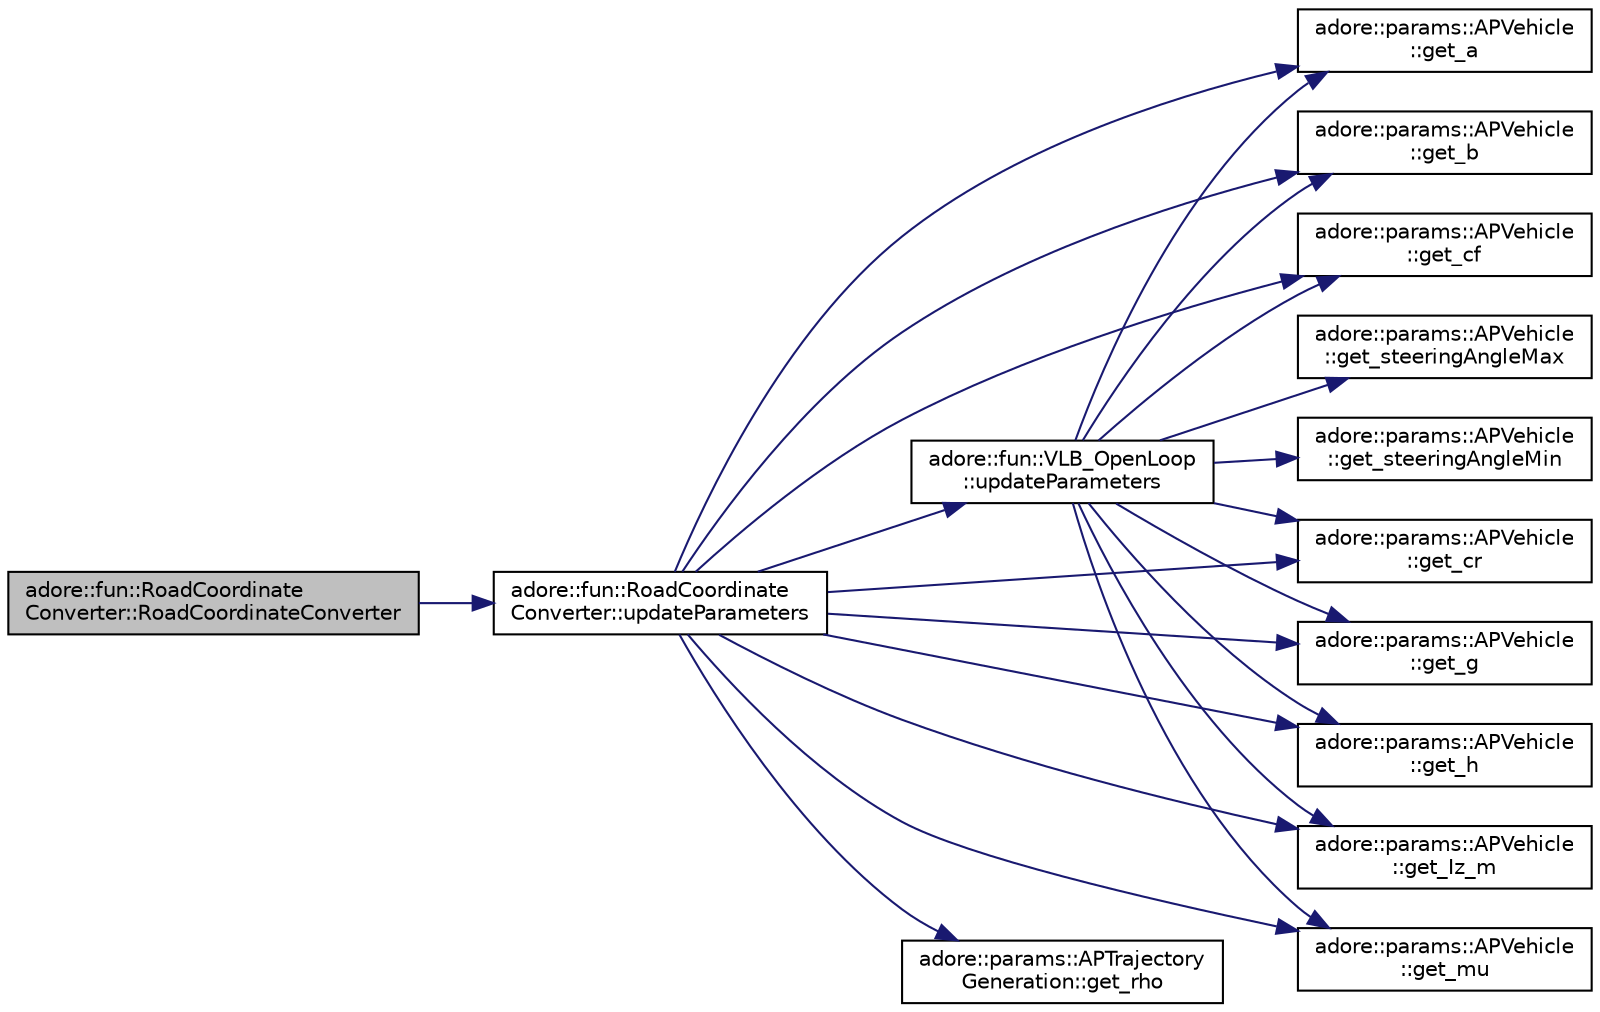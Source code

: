 digraph "adore::fun::RoadCoordinateConverter::RoadCoordinateConverter"
{
 // LATEX_PDF_SIZE
  edge [fontname="Helvetica",fontsize="10",labelfontname="Helvetica",labelfontsize="10"];
  node [fontname="Helvetica",fontsize="10",shape=record];
  rankdir="LR";
  Node1 [label="adore::fun::RoadCoordinate\lConverter::RoadCoordinateConverter",height=0.2,width=0.4,color="black", fillcolor="grey75", style="filled", fontcolor="black",tooltip=" "];
  Node1 -> Node2 [color="midnightblue",fontsize="10",style="solid",fontname="Helvetica"];
  Node2 [label="adore::fun::RoadCoordinate\lConverter::updateParameters",height=0.2,width=0.4,color="black", fillcolor="white", style="filled",URL="$classadore_1_1fun_1_1RoadCoordinateConverter.html#a4158e6c9bf1b188714befc36f3d570b9",tooltip=" "];
  Node2 -> Node3 [color="midnightblue",fontsize="10",style="solid",fontname="Helvetica"];
  Node3 [label="adore::params::APVehicle\l::get_a",height=0.2,width=0.4,color="black", fillcolor="white", style="filled",URL="$classadore_1_1params_1_1APVehicle.html#ae446997786812ff17a5c3f6bfa575ce5",tooltip="cog to front axle"];
  Node2 -> Node4 [color="midnightblue",fontsize="10",style="solid",fontname="Helvetica"];
  Node4 [label="adore::params::APVehicle\l::get_b",height=0.2,width=0.4,color="black", fillcolor="white", style="filled",URL="$classadore_1_1params_1_1APVehicle.html#a5cc38023fb9f3142348dc9ac22402288",tooltip="rear axle to cog"];
  Node2 -> Node5 [color="midnightblue",fontsize="10",style="solid",fontname="Helvetica"];
  Node5 [label="adore::params::APVehicle\l::get_cf",height=0.2,width=0.4,color="black", fillcolor="white", style="filled",URL="$classadore_1_1params_1_1APVehicle.html#af95a31b91ceabe9a02cfd728e4502cfa",tooltip="front normalized tire stiffness for bicycle model"];
  Node2 -> Node6 [color="midnightblue",fontsize="10",style="solid",fontname="Helvetica"];
  Node6 [label="adore::params::APVehicle\l::get_cr",height=0.2,width=0.4,color="black", fillcolor="white", style="filled",URL="$classadore_1_1params_1_1APVehicle.html#a41fcecc0bda7794736a06b660b172a6c",tooltip="rear normalized tire stiffness for bicycle model"];
  Node2 -> Node7 [color="midnightblue",fontsize="10",style="solid",fontname="Helvetica"];
  Node7 [label="adore::params::APVehicle\l::get_g",height=0.2,width=0.4,color="black", fillcolor="white", style="filled",URL="$classadore_1_1params_1_1APVehicle.html#aff1c5efcd97b43b9888c6c1742db70bf",tooltip="gravitational constant"];
  Node2 -> Node8 [color="midnightblue",fontsize="10",style="solid",fontname="Helvetica"];
  Node8 [label="adore::params::APVehicle\l::get_h",height=0.2,width=0.4,color="black", fillcolor="white", style="filled",URL="$classadore_1_1params_1_1APVehicle.html#a1469c68f7b8db6bd77bf7e236faa51a5",tooltip="cog height above ground"];
  Node2 -> Node9 [color="midnightblue",fontsize="10",style="solid",fontname="Helvetica"];
  Node9 [label="adore::params::APVehicle\l::get_Iz_m",height=0.2,width=0.4,color="black", fillcolor="white", style="filled",URL="$classadore_1_1params_1_1APVehicle.html#a5ad76a85226dd133c8827ec9eb75dc7b",tooltip="rotational inertia around up axis devided by mass"];
  Node2 -> Node10 [color="midnightblue",fontsize="10",style="solid",fontname="Helvetica"];
  Node10 [label="adore::params::APVehicle\l::get_mu",height=0.2,width=0.4,color="black", fillcolor="white", style="filled",URL="$classadore_1_1params_1_1APVehicle.html#a2edbca64008d9314eea78012d41f7d18",tooltip="friction coefficient"];
  Node2 -> Node11 [color="midnightblue",fontsize="10",style="solid",fontname="Helvetica"];
  Node11 [label="adore::params::APTrajectory\lGeneration::get_rho",height=0.2,width=0.4,color="black", fillcolor="white", style="filled",URL="$classadore_1_1params_1_1APTrajectoryGeneration.html#a936967cd56f49dba2525921b9160cb1f",tooltip="cor to planning point: movement of planning point shall planned by the trajectory planner"];
  Node2 -> Node12 [color="midnightblue",fontsize="10",style="solid",fontname="Helvetica"];
  Node12 [label="adore::fun::VLB_OpenLoop\l::updateParameters",height=0.2,width=0.4,color="black", fillcolor="white", style="filled",URL="$classadore_1_1fun_1_1VLB__OpenLoop.html#aa44cc154414dbb4dad1ffc66da9a2a56",tooltip=" "];
  Node12 -> Node3 [color="midnightblue",fontsize="10",style="solid",fontname="Helvetica"];
  Node12 -> Node4 [color="midnightblue",fontsize="10",style="solid",fontname="Helvetica"];
  Node12 -> Node5 [color="midnightblue",fontsize="10",style="solid",fontname="Helvetica"];
  Node12 -> Node6 [color="midnightblue",fontsize="10",style="solid",fontname="Helvetica"];
  Node12 -> Node7 [color="midnightblue",fontsize="10",style="solid",fontname="Helvetica"];
  Node12 -> Node8 [color="midnightblue",fontsize="10",style="solid",fontname="Helvetica"];
  Node12 -> Node9 [color="midnightblue",fontsize="10",style="solid",fontname="Helvetica"];
  Node12 -> Node10 [color="midnightblue",fontsize="10",style="solid",fontname="Helvetica"];
  Node12 -> Node13 [color="midnightblue",fontsize="10",style="solid",fontname="Helvetica"];
  Node13 [label="adore::params::APVehicle\l::get_steeringAngleMax",height=0.2,width=0.4,color="black", fillcolor="white", style="filled",URL="$classadore_1_1params_1_1APVehicle.html#ad99abb1ed1083bde48dc73a1af8766b9",tooltip=" "];
  Node12 -> Node14 [color="midnightblue",fontsize="10",style="solid",fontname="Helvetica"];
  Node14 [label="adore::params::APVehicle\l::get_steeringAngleMin",height=0.2,width=0.4,color="black", fillcolor="white", style="filled",URL="$classadore_1_1params_1_1APVehicle.html#a14cb93ac0a89ef10df2954c3544773bf",tooltip=" "];
}
